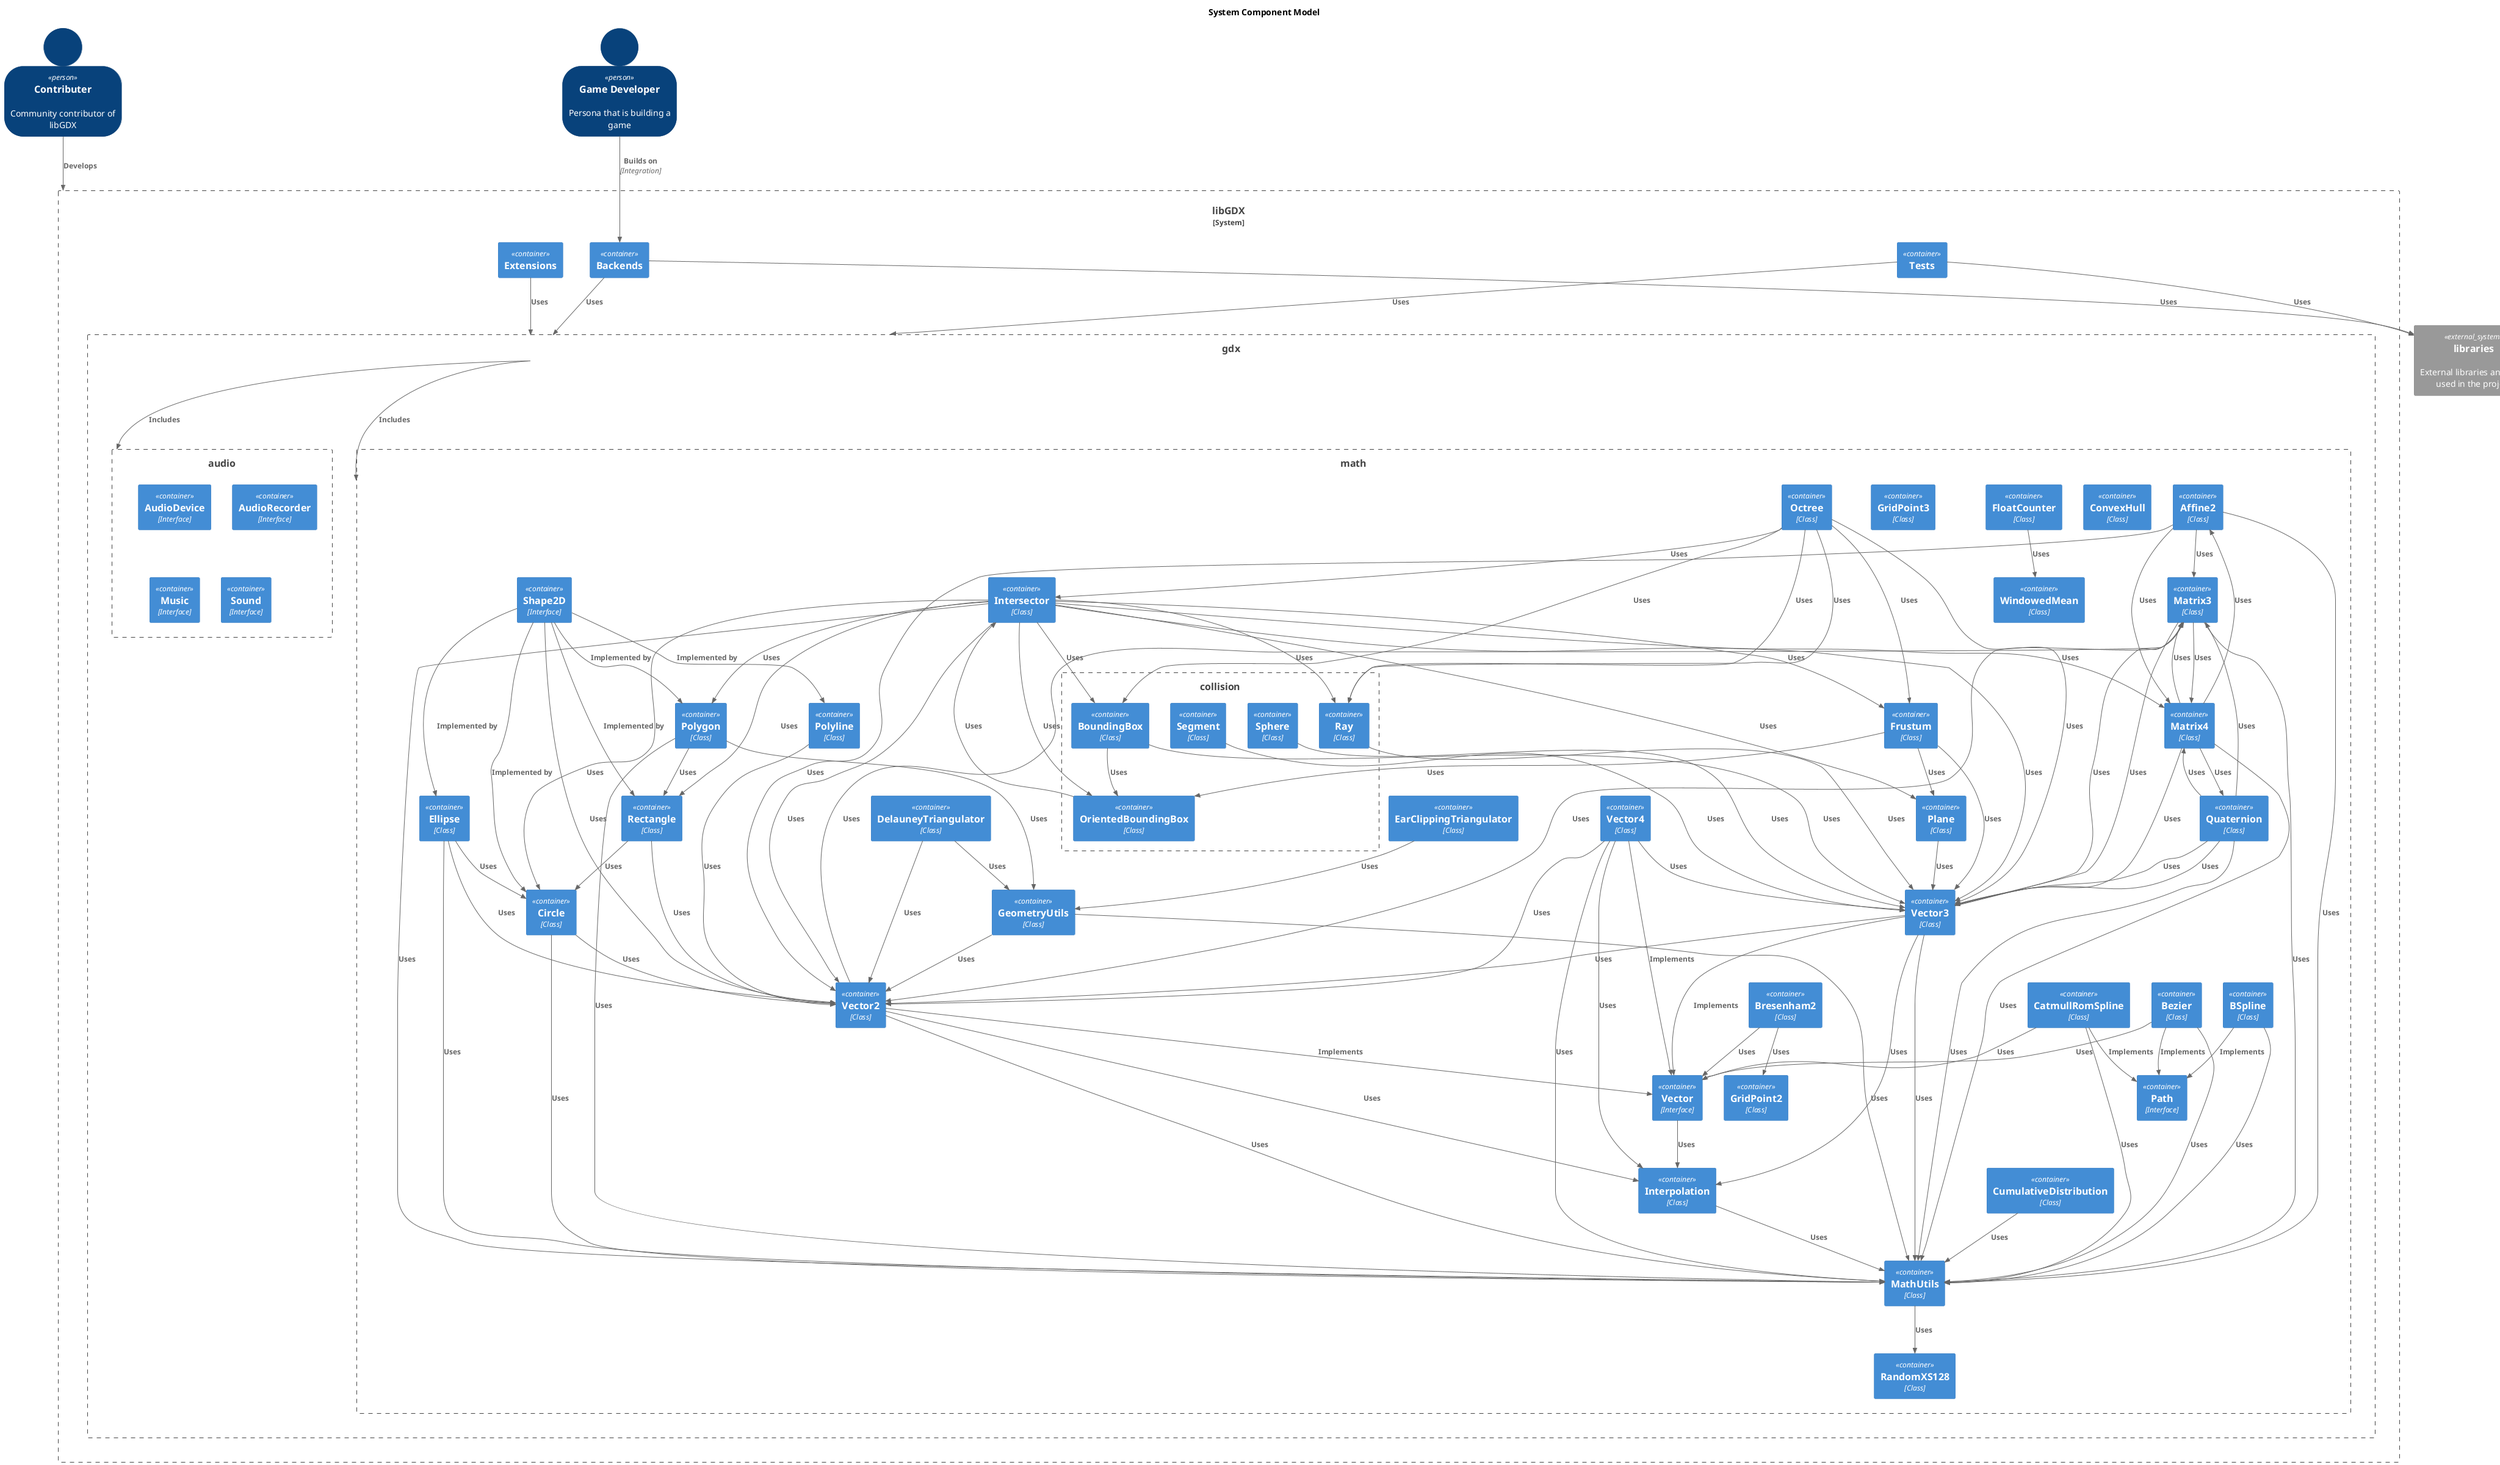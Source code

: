 @startuml libGDX component context
!include <C4/C4_Container>

SHOW_PERSON_OUTLINE()

title System Component Model

Person(contributers, "Contributer", "Community contributor of libGDX")
Person(game_developer, "Game Developer", "Persona that is building a game")

System_Boundary(libgdx, "libGDX") {
    Container(backends, "Backends")
    Container(extensions, "Extensions")
    Container(tests, "Tests")

    Boundary(gdx, "gdx") {
        Boundary(audio, "audio") {
            Container(AudioDevice, "AudioDevice", "Interface")
            Container(AudioRecorder, "AudioRecorder", "Interface")
            Container(Music, "Music", "Interface")
            Container(Sound, "Sound", "Interface")
        }
        Boundary(math, "math") {
            Boundary(collision, "collision") {
                Container(BoundingBox, "BoundingBox", "Class")
                Container(OrientedBoundingBox, "OrientedBoundingBox", "Class")
                Container(Ray, "Ray", "Class")
                Container(Segment, "Segment", "Class")
                Container(Sphere, "Sphere", "Class")
            }
            Container(Affine2, "Affine2", "Class")
            Container(BSpline, "BSpline", "Class")
            Container(Bezier, "Bezier", "Class")
            Container(Bresenham2, "Bresenham2", "Class")
            Container(CatmullRomSpline, "CatmullRomSpline", "Class")
            Container(Circle, "Circle", "Class")
            Container(ConvexHull, "ConvexHull", "Class")
            Container(CumulativeDistribution, "CumulativeDistribution", "Class")
            Container(DelauneyTriangulator, "DelauneyTriangulator", "Class")
            Container(EarClippingTriangulator, "EarClippingTriangulator", "Class")
            Container(Ellipse, "Ellipse", "Class")
            Container(FLoatCounter, "FloatCounter", "Class")
            Container(Frustum, "Frustum", "Class")
            Container(GeometryUtils, "GeometryUtils", "Class")
            Container(GridPoint2, "GridPoint2", "Class")
            Container(GridPoint3, "GridPoint3", "Class")
            Container(Interpolation, "Interpolation", "Class")
            Container(Intersector, "Intersector", "Class")
            Container(MathUtils, "MathUtils", "Class")
            Container(Matrix3, "Matrix3", "Class")
            Container(Matrix4, "Matrix4", "Class")
            Container(Octree, "Octree", "Class")
            Container(Path, "Path", "Interface")
            Container(Plane, "Plane", "Class")
            Container(Polygon, "Polygon", "Class")
            Container(Polyline, "Polyline", "Class")
            Container(Quaternion, "Quaternion", "Class")
            Container(RandomXS128, "RandomXS128", "Class")
            Container(Rectangle, "Rectangle", "Class")
            Container(Shape2D, "Shape2D", "Interface")
            Container(Vector, "Vector", "Interface")
            Container(Vector2, "Vector2", "Class")
            Container(Vector3, "Vector3", "Class")
            Container(Vector4, "Vector4", "Class")
            Container(WindowedMean, "WindowedMean", "Class")
        }
    }
}

System_Ext(libraries, "libraries", "External libraries and API's used in the project")

Rel(backends, libraries, "Uses")
Rel(tests, libraries, "Uses")

Rel(game_developer, backends, "Builds on", "Integration")
Rel(contributers, libgdx, "Develops")

Rel(gdx, math, "Includes")
Rel(gdx, audio, "Includes")

Rel(backends, gdx, "Uses")
Rel(extensions, gdx, "Uses")
Rel(tests, gdx, "Uses")

Rel(Vector2, Vector, "Implements")
Rel(Vector3, Vector, "Implements")
Rel(Vector4, Vector, "Implements")

Rel(BSpline, Path, "Implements")
Rel(Bezier, Path, "Implements")
Rel(CatmullRomSpline, Path, "Implements")

Rel(Shape2D, Circle, "Implemented by")
Rel(Shape2D, Ellipse, "Implemented by")
Rel(Shape2D, Polygon, "Implemented by")
Rel(Shape2D, Polyline, "Implemented by")
Rel(Shape2D, Rectangle, "Implemented by")

Rel(Matrix4, Affine2, "Uses")
Rel(Ellipse, Circle, "Uses")
Rel(Intersector, Circle, "Uses")
Rel(Rectangle, Circle, "Uses")
Rel(Intersector, Frustum, "Uses")
Rel(Octree, Frustum, "Uses")
Rel(DelauneyTriangulator, GeometryUtils, "Uses")
Rel(EarClippingTriangulator, GeometryUtils, "Uses")
Rel(Polygon, GeometryUtils, "Uses")
Rel(Bresenham2, GridPoint2, "Uses")
Rel(Vector, Interpolation, "Uses")
Rel(Vector2, Interpolation, "Uses")
Rel(Vector3, Interpolation, "Uses")
Rel(Vector4, Interpolation, "Uses")
Rel(Octree, Intersector, "Uses")
Rel(OrientedBoundingBox, Intersector, "Uses")
Rel(Affine2, MathUtils, "Uses")
Rel(BSpline, MathUtils, "Uses")
Rel(Bezier, MathUtils, "Uses")
Rel(CatmullRomSpline, MathUtils, "Uses")
Rel(Circle, MathUtils, "Uses")
Rel(CumulativeDistribution, MathUtils, "Uses")
Rel(Ellipse, MathUtils, "Uses")
Rel(GeometryUtils, MathUtils, "Uses")
Rel(Interpolation, MathUtils, "Uses")
Rel(Intersector, MathUtils, "Uses")
Rel(Matrix3, MathUtils, "Uses")
Rel(Matrix4, MathUtils, "Uses")
Rel(Polygon, MathUtils, "Uses")
Rel(Quaternion, MathUtils, "Uses")
Rel(Vector2, MathUtils, "Uses")
Rel(Vector3, MathUtils, "Uses")
Rel(Vector4, MathUtils, "Uses")
Rel(Affine2, Matrix3, "Uses")
Rel(Matrix4, Matrix3, "Uses")
Rel(Quaternion, Matrix3, "Uses")
Rel(Vector2, Matrix3, "Uses")
Rel(Vector3, Matrix3, "Uses")
Rel(Quaternion, Matrix4, "Uses")
Rel(Affine2, Matrix4, "Uses")
Rel(Intersector, Matrix4, "Uses")
Rel(Matrix3, Matrix4, "Uses")
Rel(Frustum, Plane, "Uses")
Rel(Intersector, Plane, "Uses")
Rel(Intersector, Polygon, "Uses")
Rel(Matrix4, Quaternion, "Uses")
Rel(MathUtils, RandomXS128, "Uses")
Rel(Intersector, Rectangle, "Uses")
Rel(Polygon, Rectangle, "Uses")
Rel(Bezier, Vector, "Uses")
Rel(Bresenham2, Vector, "Uses")
Rel(CatmullRomSpline, Vector, "Uses")
Rel(Affine2, Vector2, "Uses")
Rel(Circle, Vector2, "Uses")
Rel(DelauneyTriangulator, Vector2, "Uses")
Rel(Ellipse, Vector2, "Uses")
Rel(GeometryUtils, Vector2, "Uses")
Rel(Intersector, Vector2, "Uses")
Rel(Matrix3, Vector2, "Uses")
Rel(Polyline, Vector2, "Uses")
Rel(Rectangle, Vector2, "Uses")
Rel(Shape2D, Vector2, "Uses")
Rel(Vector4, Vector2, "Uses")
Rel(Vector3, Vector2, "Uses")
Rel(Frustum, Vector3, "Uses")
Rel(Intersector, Vector3, "Uses")
Rel(Matrix3, Vector3, "Uses")
Rel(Matrix4, Vector3, "Uses")
Rel(Octree, Vector3, "Uses")
Rel(Plane, Vector3, "Uses")
Rel(Quaternion, Vector3, "Uses")
Rel(Quaternion, Vector3, "Uses")
Rel(Vector4, Vector3, "Uses")
Rel(BoundingBox, Vector3, "Uses")
Rel(Ray, Vector3, "Uses")
Rel(Sphere, Vector3, "Uses")
Rel(Segment, Vector3, "Uses")

Rel(FLoatCounter, WindowedMean, "Uses")
Rel(Octree, BoundingBox, "Uses")
Rel(Intersector, BoundingBox, "Uses")
Rel(Frustum, OrientedBoundingBox, "Uses")
Rel(Intersector, OrientedBoundingBox, "Uses")
Rel(BoundingBox, OrientedBoundingBox, "Uses")
Rel(Intersector, Ray, "Uses")
Rel(Octree, Ray, "Uses")
Rel(Octree, Ray, "Uses")
@enduml